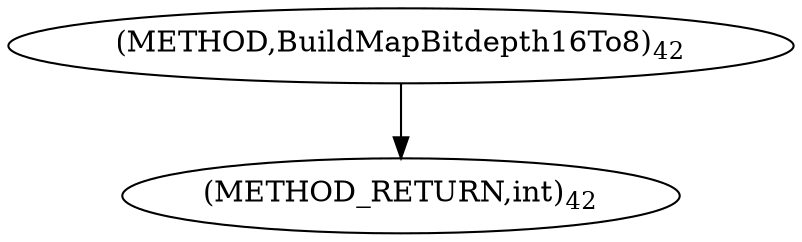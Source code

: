 digraph "BuildMapBitdepth16To8" {  
"45576" [label = <(METHOD,BuildMapBitdepth16To8)<SUB>42</SUB>> ]
"45578" [label = <(METHOD_RETURN,int)<SUB>42</SUB>> ]
  "45576" -> "45578" 
}
